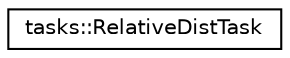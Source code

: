 digraph "Graphical Class Hierarchy"
{
  edge [fontname="Helvetica",fontsize="10",labelfontname="Helvetica",labelfontsize="10"];
  node [fontname="Helvetica",fontsize="10",shape=record];
  rankdir="LR";
  Node0 [label="tasks::RelativeDistTask",height=0.2,width=0.4,color="black", fillcolor="white", style="filled",URL="$classtasks_1_1RelativeDistTask.html"];
}
